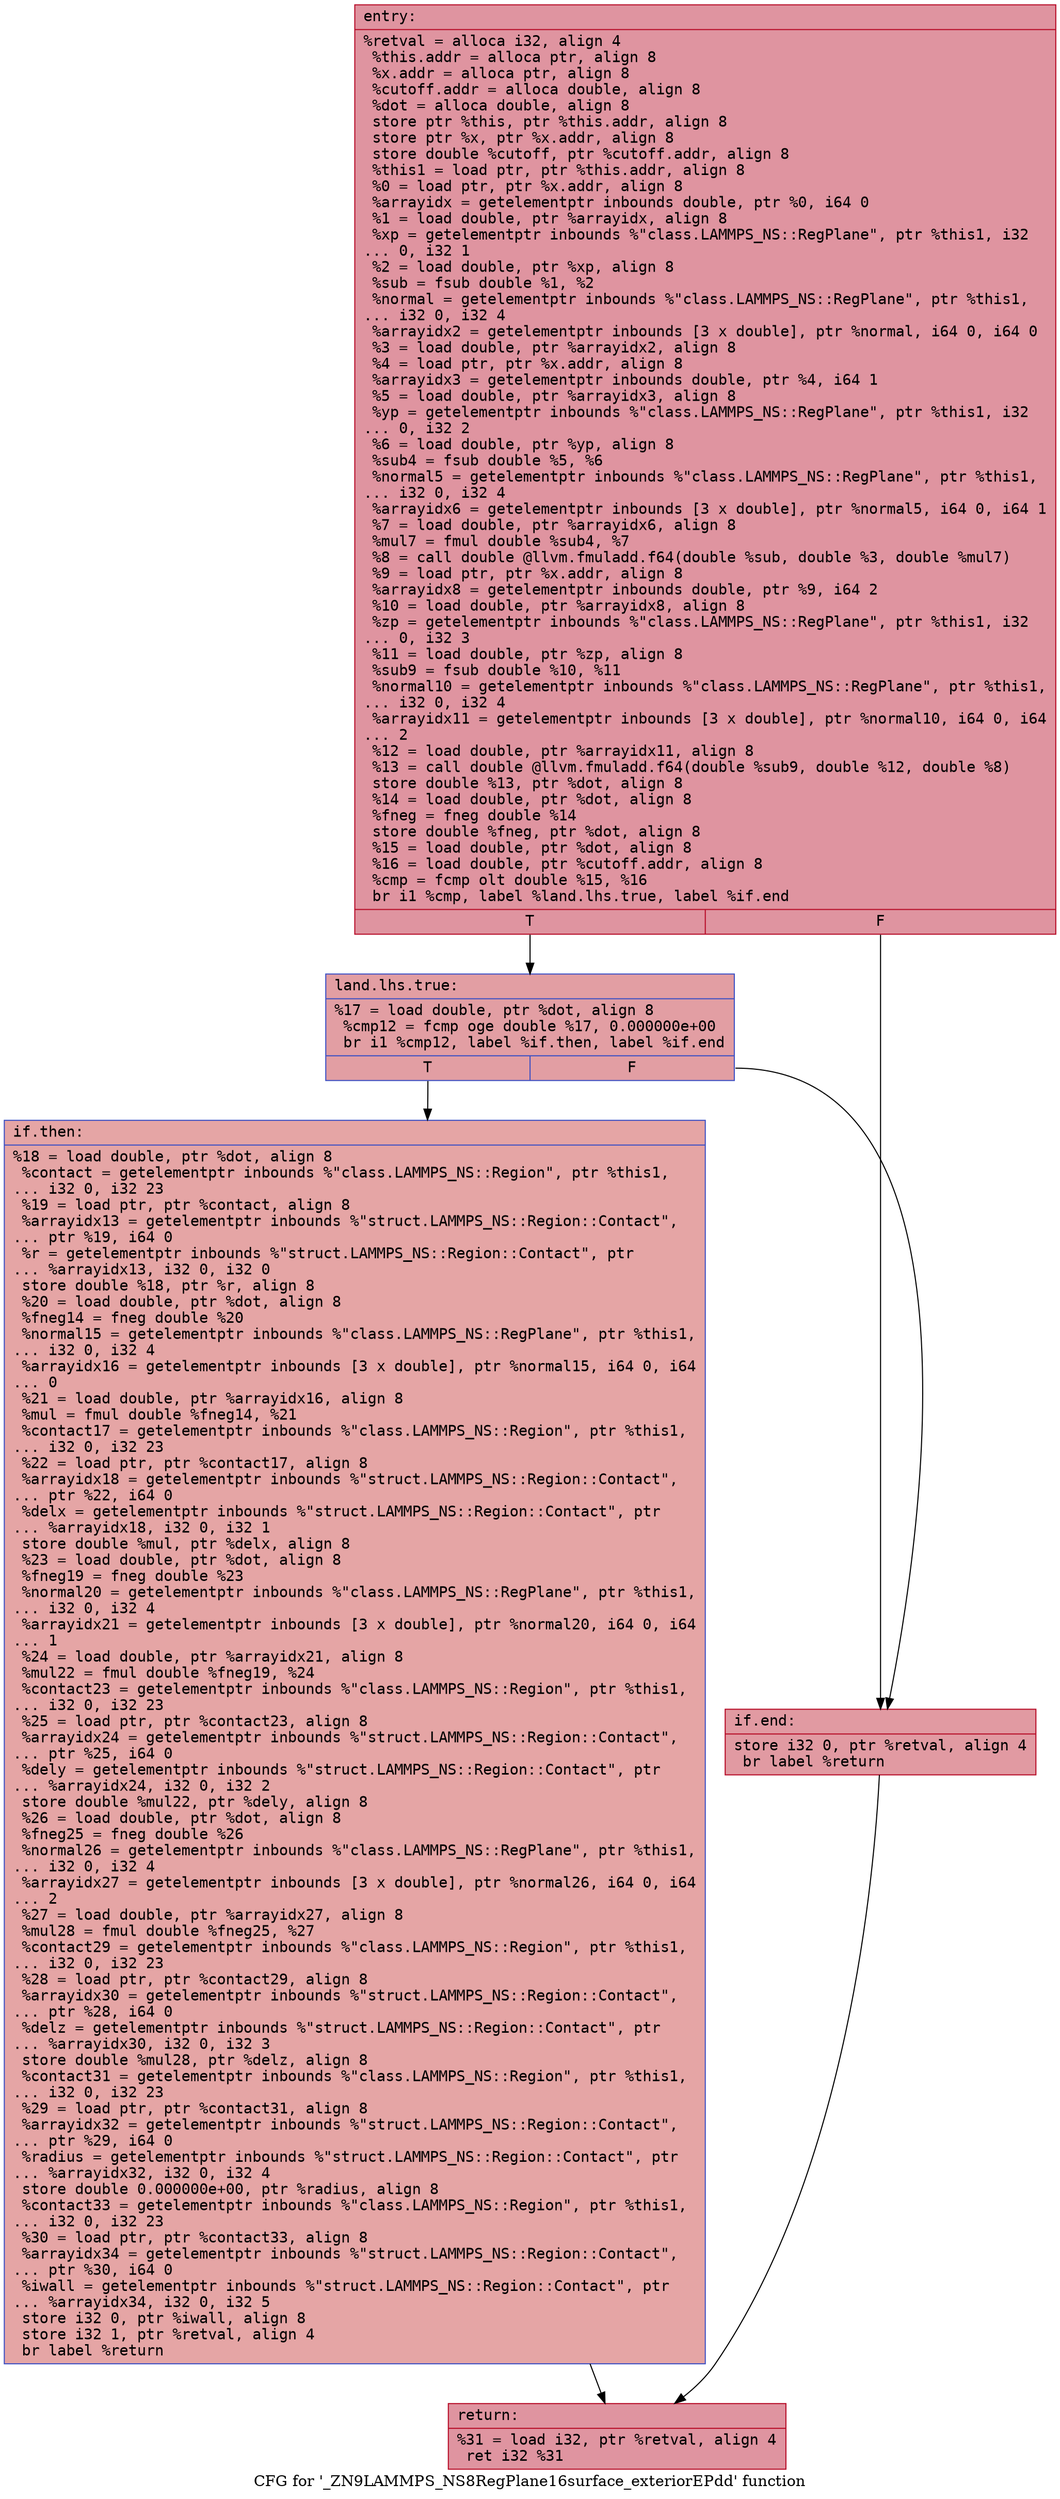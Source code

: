 digraph "CFG for '_ZN9LAMMPS_NS8RegPlane16surface_exteriorEPdd' function" {
	label="CFG for '_ZN9LAMMPS_NS8RegPlane16surface_exteriorEPdd' function";

	Node0x5630ed3536a0 [shape=record,color="#b70d28ff", style=filled, fillcolor="#b70d2870" fontname="Courier",label="{entry:\l|  %retval = alloca i32, align 4\l  %this.addr = alloca ptr, align 8\l  %x.addr = alloca ptr, align 8\l  %cutoff.addr = alloca double, align 8\l  %dot = alloca double, align 8\l  store ptr %this, ptr %this.addr, align 8\l  store ptr %x, ptr %x.addr, align 8\l  store double %cutoff, ptr %cutoff.addr, align 8\l  %this1 = load ptr, ptr %this.addr, align 8\l  %0 = load ptr, ptr %x.addr, align 8\l  %arrayidx = getelementptr inbounds double, ptr %0, i64 0\l  %1 = load double, ptr %arrayidx, align 8\l  %xp = getelementptr inbounds %\"class.LAMMPS_NS::RegPlane\", ptr %this1, i32\l... 0, i32 1\l  %2 = load double, ptr %xp, align 8\l  %sub = fsub double %1, %2\l  %normal = getelementptr inbounds %\"class.LAMMPS_NS::RegPlane\", ptr %this1,\l... i32 0, i32 4\l  %arrayidx2 = getelementptr inbounds [3 x double], ptr %normal, i64 0, i64 0\l  %3 = load double, ptr %arrayidx2, align 8\l  %4 = load ptr, ptr %x.addr, align 8\l  %arrayidx3 = getelementptr inbounds double, ptr %4, i64 1\l  %5 = load double, ptr %arrayidx3, align 8\l  %yp = getelementptr inbounds %\"class.LAMMPS_NS::RegPlane\", ptr %this1, i32\l... 0, i32 2\l  %6 = load double, ptr %yp, align 8\l  %sub4 = fsub double %5, %6\l  %normal5 = getelementptr inbounds %\"class.LAMMPS_NS::RegPlane\", ptr %this1,\l... i32 0, i32 4\l  %arrayidx6 = getelementptr inbounds [3 x double], ptr %normal5, i64 0, i64 1\l  %7 = load double, ptr %arrayidx6, align 8\l  %mul7 = fmul double %sub4, %7\l  %8 = call double @llvm.fmuladd.f64(double %sub, double %3, double %mul7)\l  %9 = load ptr, ptr %x.addr, align 8\l  %arrayidx8 = getelementptr inbounds double, ptr %9, i64 2\l  %10 = load double, ptr %arrayidx8, align 8\l  %zp = getelementptr inbounds %\"class.LAMMPS_NS::RegPlane\", ptr %this1, i32\l... 0, i32 3\l  %11 = load double, ptr %zp, align 8\l  %sub9 = fsub double %10, %11\l  %normal10 = getelementptr inbounds %\"class.LAMMPS_NS::RegPlane\", ptr %this1,\l... i32 0, i32 4\l  %arrayidx11 = getelementptr inbounds [3 x double], ptr %normal10, i64 0, i64\l... 2\l  %12 = load double, ptr %arrayidx11, align 8\l  %13 = call double @llvm.fmuladd.f64(double %sub9, double %12, double %8)\l  store double %13, ptr %dot, align 8\l  %14 = load double, ptr %dot, align 8\l  %fneg = fneg double %14\l  store double %fneg, ptr %dot, align 8\l  %15 = load double, ptr %dot, align 8\l  %16 = load double, ptr %cutoff.addr, align 8\l  %cmp = fcmp olt double %15, %16\l  br i1 %cmp, label %land.lhs.true, label %if.end\l|{<s0>T|<s1>F}}"];
	Node0x5630ed3536a0:s0 -> Node0x5630ed3556e0[tooltip="entry -> land.lhs.true\nProbability 50.00%" ];
	Node0x5630ed3536a0:s1 -> Node0x5630ed355730[tooltip="entry -> if.end\nProbability 50.00%" ];
	Node0x5630ed3556e0 [shape=record,color="#3d50c3ff", style=filled, fillcolor="#be242e70" fontname="Courier",label="{land.lhs.true:\l|  %17 = load double, ptr %dot, align 8\l  %cmp12 = fcmp oge double %17, 0.000000e+00\l  br i1 %cmp12, label %if.then, label %if.end\l|{<s0>T|<s1>F}}"];
	Node0x5630ed3556e0:s0 -> Node0x5630ed355980[tooltip="land.lhs.true -> if.then\nProbability 50.00%" ];
	Node0x5630ed3556e0:s1 -> Node0x5630ed355730[tooltip="land.lhs.true -> if.end\nProbability 50.00%" ];
	Node0x5630ed355980 [shape=record,color="#3d50c3ff", style=filled, fillcolor="#c5333470" fontname="Courier",label="{if.then:\l|  %18 = load double, ptr %dot, align 8\l  %contact = getelementptr inbounds %\"class.LAMMPS_NS::Region\", ptr %this1,\l... i32 0, i32 23\l  %19 = load ptr, ptr %contact, align 8\l  %arrayidx13 = getelementptr inbounds %\"struct.LAMMPS_NS::Region::Contact\",\l... ptr %19, i64 0\l  %r = getelementptr inbounds %\"struct.LAMMPS_NS::Region::Contact\", ptr\l... %arrayidx13, i32 0, i32 0\l  store double %18, ptr %r, align 8\l  %20 = load double, ptr %dot, align 8\l  %fneg14 = fneg double %20\l  %normal15 = getelementptr inbounds %\"class.LAMMPS_NS::RegPlane\", ptr %this1,\l... i32 0, i32 4\l  %arrayidx16 = getelementptr inbounds [3 x double], ptr %normal15, i64 0, i64\l... 0\l  %21 = load double, ptr %arrayidx16, align 8\l  %mul = fmul double %fneg14, %21\l  %contact17 = getelementptr inbounds %\"class.LAMMPS_NS::Region\", ptr %this1,\l... i32 0, i32 23\l  %22 = load ptr, ptr %contact17, align 8\l  %arrayidx18 = getelementptr inbounds %\"struct.LAMMPS_NS::Region::Contact\",\l... ptr %22, i64 0\l  %delx = getelementptr inbounds %\"struct.LAMMPS_NS::Region::Contact\", ptr\l... %arrayidx18, i32 0, i32 1\l  store double %mul, ptr %delx, align 8\l  %23 = load double, ptr %dot, align 8\l  %fneg19 = fneg double %23\l  %normal20 = getelementptr inbounds %\"class.LAMMPS_NS::RegPlane\", ptr %this1,\l... i32 0, i32 4\l  %arrayidx21 = getelementptr inbounds [3 x double], ptr %normal20, i64 0, i64\l... 1\l  %24 = load double, ptr %arrayidx21, align 8\l  %mul22 = fmul double %fneg19, %24\l  %contact23 = getelementptr inbounds %\"class.LAMMPS_NS::Region\", ptr %this1,\l... i32 0, i32 23\l  %25 = load ptr, ptr %contact23, align 8\l  %arrayidx24 = getelementptr inbounds %\"struct.LAMMPS_NS::Region::Contact\",\l... ptr %25, i64 0\l  %dely = getelementptr inbounds %\"struct.LAMMPS_NS::Region::Contact\", ptr\l... %arrayidx24, i32 0, i32 2\l  store double %mul22, ptr %dely, align 8\l  %26 = load double, ptr %dot, align 8\l  %fneg25 = fneg double %26\l  %normal26 = getelementptr inbounds %\"class.LAMMPS_NS::RegPlane\", ptr %this1,\l... i32 0, i32 4\l  %arrayidx27 = getelementptr inbounds [3 x double], ptr %normal26, i64 0, i64\l... 2\l  %27 = load double, ptr %arrayidx27, align 8\l  %mul28 = fmul double %fneg25, %27\l  %contact29 = getelementptr inbounds %\"class.LAMMPS_NS::Region\", ptr %this1,\l... i32 0, i32 23\l  %28 = load ptr, ptr %contact29, align 8\l  %arrayidx30 = getelementptr inbounds %\"struct.LAMMPS_NS::Region::Contact\",\l... ptr %28, i64 0\l  %delz = getelementptr inbounds %\"struct.LAMMPS_NS::Region::Contact\", ptr\l... %arrayidx30, i32 0, i32 3\l  store double %mul28, ptr %delz, align 8\l  %contact31 = getelementptr inbounds %\"class.LAMMPS_NS::Region\", ptr %this1,\l... i32 0, i32 23\l  %29 = load ptr, ptr %contact31, align 8\l  %arrayidx32 = getelementptr inbounds %\"struct.LAMMPS_NS::Region::Contact\",\l... ptr %29, i64 0\l  %radius = getelementptr inbounds %\"struct.LAMMPS_NS::Region::Contact\", ptr\l... %arrayidx32, i32 0, i32 4\l  store double 0.000000e+00, ptr %radius, align 8\l  %contact33 = getelementptr inbounds %\"class.LAMMPS_NS::Region\", ptr %this1,\l... i32 0, i32 23\l  %30 = load ptr, ptr %contact33, align 8\l  %arrayidx34 = getelementptr inbounds %\"struct.LAMMPS_NS::Region::Contact\",\l... ptr %30, i64 0\l  %iwall = getelementptr inbounds %\"struct.LAMMPS_NS::Region::Contact\", ptr\l... %arrayidx34, i32 0, i32 5\l  store i32 0, ptr %iwall, align 8\l  store i32 1, ptr %retval, align 4\l  br label %return\l}"];
	Node0x5630ed355980 -> Node0x5630ed358430[tooltip="if.then -> return\nProbability 100.00%" ];
	Node0x5630ed355730 [shape=record,color="#b70d28ff", style=filled, fillcolor="#bb1b2c70" fontname="Courier",label="{if.end:\l|  store i32 0, ptr %retval, align 4\l  br label %return\l}"];
	Node0x5630ed355730 -> Node0x5630ed358430[tooltip="if.end -> return\nProbability 100.00%" ];
	Node0x5630ed358430 [shape=record,color="#b70d28ff", style=filled, fillcolor="#b70d2870" fontname="Courier",label="{return:\l|  %31 = load i32, ptr %retval, align 4\l  ret i32 %31\l}"];
}
